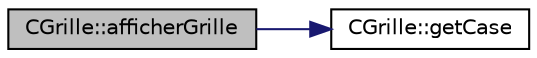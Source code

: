 digraph "CGrille::afficherGrille"
{
 // LATEX_PDF_SIZE
  edge [fontname="Helvetica",fontsize="10",labelfontname="Helvetica",labelfontsize="10"];
  node [fontname="Helvetica",fontsize="10",shape=record];
  rankdir="LR";
  Node1 [label="CGrille::afficherGrille",height=0.2,width=0.4,color="black", fillcolor="grey75", style="filled", fontcolor="black",tooltip=" "];
  Node1 -> Node2 [color="midnightblue",fontsize="10",style="solid",fontname="Helvetica"];
  Node2 [label="CGrille::getCase",height=0.2,width=0.4,color="black", fillcolor="white", style="filled",URL="$class_c_grille.html#aea8e46580f6a4aa1c45aedc49376e7c2",tooltip=" "];
}
